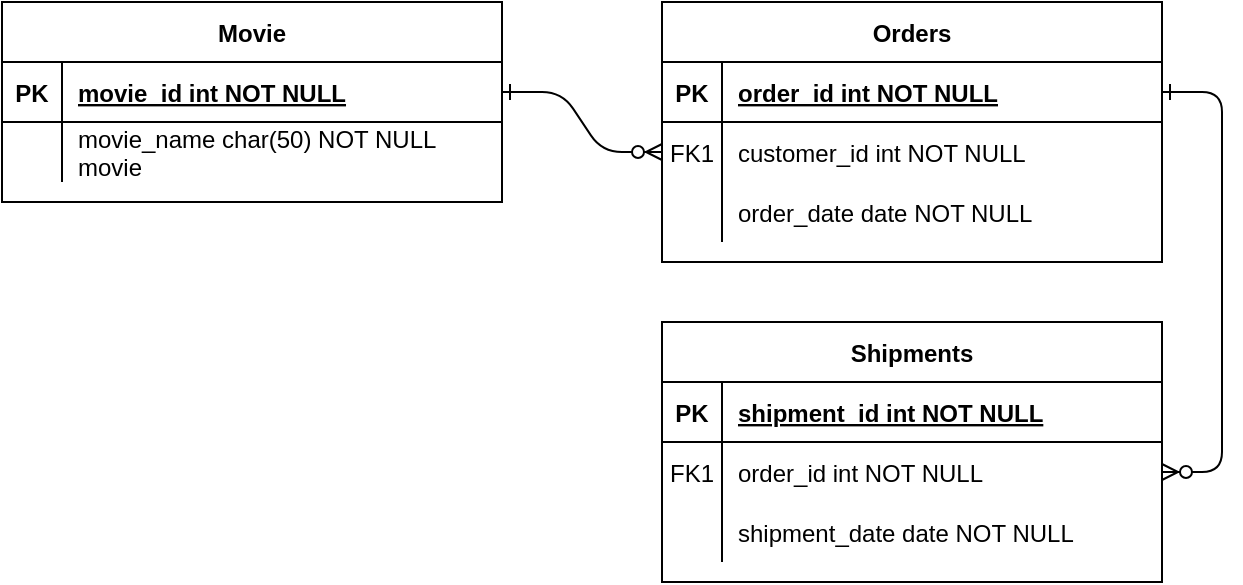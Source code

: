 <mxfile version="21.7.2" type="github" pages="2">
  <diagram id="R2lEEEUBdFMjLlhIrx00" name="Page-1">
    <mxGraphModel dx="1434" dy="758" grid="1" gridSize="10" guides="1" tooltips="1" connect="1" arrows="1" fold="1" page="1" pageScale="1" pageWidth="1920" pageHeight="1200" math="0" shadow="0" extFonts="Permanent Marker^https://fonts.googleapis.com/css?family=Permanent+Marker">
      <root>
        <mxCell id="0" />
        <mxCell id="1" parent="0" />
        <mxCell id="C-vyLk0tnHw3VtMMgP7b-1" value="" style="edgeStyle=entityRelationEdgeStyle;endArrow=ERzeroToMany;startArrow=ERone;endFill=1;startFill=0;" parent="1" source="C-vyLk0tnHw3VtMMgP7b-24" target="C-vyLk0tnHw3VtMMgP7b-6" edge="1">
          <mxGeometry width="100" height="100" relative="1" as="geometry">
            <mxPoint x="340" y="720" as="sourcePoint" />
            <mxPoint x="440" y="620" as="targetPoint" />
          </mxGeometry>
        </mxCell>
        <mxCell id="C-vyLk0tnHw3VtMMgP7b-12" value="" style="edgeStyle=entityRelationEdgeStyle;endArrow=ERzeroToMany;startArrow=ERone;endFill=1;startFill=0;" parent="1" source="C-vyLk0tnHw3VtMMgP7b-3" target="C-vyLk0tnHw3VtMMgP7b-17" edge="1">
          <mxGeometry width="100" height="100" relative="1" as="geometry">
            <mxPoint x="400" y="180" as="sourcePoint" />
            <mxPoint x="460" y="205" as="targetPoint" />
          </mxGeometry>
        </mxCell>
        <mxCell id="C-vyLk0tnHw3VtMMgP7b-2" value="Orders" style="shape=table;startSize=30;container=1;collapsible=1;childLayout=tableLayout;fixedRows=1;rowLines=0;fontStyle=1;align=center;resizeLast=1;" parent="1" vertex="1">
          <mxGeometry x="450" y="120" width="250" height="130" as="geometry" />
        </mxCell>
        <mxCell id="C-vyLk0tnHw3VtMMgP7b-3" value="" style="shape=partialRectangle;collapsible=0;dropTarget=0;pointerEvents=0;fillColor=none;points=[[0,0.5],[1,0.5]];portConstraint=eastwest;top=0;left=0;right=0;bottom=1;" parent="C-vyLk0tnHw3VtMMgP7b-2" vertex="1">
          <mxGeometry y="30" width="250" height="30" as="geometry" />
        </mxCell>
        <mxCell id="C-vyLk0tnHw3VtMMgP7b-4" value="PK" style="shape=partialRectangle;overflow=hidden;connectable=0;fillColor=none;top=0;left=0;bottom=0;right=0;fontStyle=1;" parent="C-vyLk0tnHw3VtMMgP7b-3" vertex="1">
          <mxGeometry width="30" height="30" as="geometry" />
        </mxCell>
        <mxCell id="C-vyLk0tnHw3VtMMgP7b-5" value="order_id int NOT NULL " style="shape=partialRectangle;overflow=hidden;connectable=0;fillColor=none;top=0;left=0;bottom=0;right=0;align=left;spacingLeft=6;fontStyle=5;" parent="C-vyLk0tnHw3VtMMgP7b-3" vertex="1">
          <mxGeometry x="30" width="220" height="30" as="geometry" />
        </mxCell>
        <mxCell id="C-vyLk0tnHw3VtMMgP7b-6" value="" style="shape=partialRectangle;collapsible=0;dropTarget=0;pointerEvents=0;fillColor=none;points=[[0,0.5],[1,0.5]];portConstraint=eastwest;top=0;left=0;right=0;bottom=0;" parent="C-vyLk0tnHw3VtMMgP7b-2" vertex="1">
          <mxGeometry y="60" width="250" height="30" as="geometry" />
        </mxCell>
        <mxCell id="C-vyLk0tnHw3VtMMgP7b-7" value="FK1" style="shape=partialRectangle;overflow=hidden;connectable=0;fillColor=none;top=0;left=0;bottom=0;right=0;" parent="C-vyLk0tnHw3VtMMgP7b-6" vertex="1">
          <mxGeometry width="30" height="30" as="geometry" />
        </mxCell>
        <mxCell id="C-vyLk0tnHw3VtMMgP7b-8" value="customer_id int NOT NULL" style="shape=partialRectangle;overflow=hidden;connectable=0;fillColor=none;top=0;left=0;bottom=0;right=0;align=left;spacingLeft=6;" parent="C-vyLk0tnHw3VtMMgP7b-6" vertex="1">
          <mxGeometry x="30" width="220" height="30" as="geometry" />
        </mxCell>
        <mxCell id="C-vyLk0tnHw3VtMMgP7b-9" value="" style="shape=partialRectangle;collapsible=0;dropTarget=0;pointerEvents=0;fillColor=none;points=[[0,0.5],[1,0.5]];portConstraint=eastwest;top=0;left=0;right=0;bottom=0;" parent="C-vyLk0tnHw3VtMMgP7b-2" vertex="1">
          <mxGeometry y="90" width="250" height="30" as="geometry" />
        </mxCell>
        <mxCell id="C-vyLk0tnHw3VtMMgP7b-10" value="" style="shape=partialRectangle;overflow=hidden;connectable=0;fillColor=none;top=0;left=0;bottom=0;right=0;" parent="C-vyLk0tnHw3VtMMgP7b-9" vertex="1">
          <mxGeometry width="30" height="30" as="geometry" />
        </mxCell>
        <mxCell id="C-vyLk0tnHw3VtMMgP7b-11" value="order_date date NOT NULL" style="shape=partialRectangle;overflow=hidden;connectable=0;fillColor=none;top=0;left=0;bottom=0;right=0;align=left;spacingLeft=6;" parent="C-vyLk0tnHw3VtMMgP7b-9" vertex="1">
          <mxGeometry x="30" width="220" height="30" as="geometry" />
        </mxCell>
        <mxCell id="C-vyLk0tnHw3VtMMgP7b-13" value="Shipments" style="shape=table;startSize=30;container=1;collapsible=1;childLayout=tableLayout;fixedRows=1;rowLines=0;fontStyle=1;align=center;resizeLast=1;" parent="1" vertex="1">
          <mxGeometry x="450" y="280" width="250" height="130" as="geometry" />
        </mxCell>
        <mxCell id="C-vyLk0tnHw3VtMMgP7b-14" value="" style="shape=partialRectangle;collapsible=0;dropTarget=0;pointerEvents=0;fillColor=none;points=[[0,0.5],[1,0.5]];portConstraint=eastwest;top=0;left=0;right=0;bottom=1;" parent="C-vyLk0tnHw3VtMMgP7b-13" vertex="1">
          <mxGeometry y="30" width="250" height="30" as="geometry" />
        </mxCell>
        <mxCell id="C-vyLk0tnHw3VtMMgP7b-15" value="PK" style="shape=partialRectangle;overflow=hidden;connectable=0;fillColor=none;top=0;left=0;bottom=0;right=0;fontStyle=1;" parent="C-vyLk0tnHw3VtMMgP7b-14" vertex="1">
          <mxGeometry width="30" height="30" as="geometry" />
        </mxCell>
        <mxCell id="C-vyLk0tnHw3VtMMgP7b-16" value="shipment_id int NOT NULL " style="shape=partialRectangle;overflow=hidden;connectable=0;fillColor=none;top=0;left=0;bottom=0;right=0;align=left;spacingLeft=6;fontStyle=5;" parent="C-vyLk0tnHw3VtMMgP7b-14" vertex="1">
          <mxGeometry x="30" width="220" height="30" as="geometry" />
        </mxCell>
        <mxCell id="C-vyLk0tnHw3VtMMgP7b-17" value="" style="shape=partialRectangle;collapsible=0;dropTarget=0;pointerEvents=0;fillColor=none;points=[[0,0.5],[1,0.5]];portConstraint=eastwest;top=0;left=0;right=0;bottom=0;" parent="C-vyLk0tnHw3VtMMgP7b-13" vertex="1">
          <mxGeometry y="60" width="250" height="30" as="geometry" />
        </mxCell>
        <mxCell id="C-vyLk0tnHw3VtMMgP7b-18" value="FK1" style="shape=partialRectangle;overflow=hidden;connectable=0;fillColor=none;top=0;left=0;bottom=0;right=0;" parent="C-vyLk0tnHw3VtMMgP7b-17" vertex="1">
          <mxGeometry width="30" height="30" as="geometry" />
        </mxCell>
        <mxCell id="C-vyLk0tnHw3VtMMgP7b-19" value="order_id int NOT NULL" style="shape=partialRectangle;overflow=hidden;connectable=0;fillColor=none;top=0;left=0;bottom=0;right=0;align=left;spacingLeft=6;" parent="C-vyLk0tnHw3VtMMgP7b-17" vertex="1">
          <mxGeometry x="30" width="220" height="30" as="geometry" />
        </mxCell>
        <mxCell id="C-vyLk0tnHw3VtMMgP7b-20" value="" style="shape=partialRectangle;collapsible=0;dropTarget=0;pointerEvents=0;fillColor=none;points=[[0,0.5],[1,0.5]];portConstraint=eastwest;top=0;left=0;right=0;bottom=0;" parent="C-vyLk0tnHw3VtMMgP7b-13" vertex="1">
          <mxGeometry y="90" width="250" height="30" as="geometry" />
        </mxCell>
        <mxCell id="C-vyLk0tnHw3VtMMgP7b-21" value="" style="shape=partialRectangle;overflow=hidden;connectable=0;fillColor=none;top=0;left=0;bottom=0;right=0;" parent="C-vyLk0tnHw3VtMMgP7b-20" vertex="1">
          <mxGeometry width="30" height="30" as="geometry" />
        </mxCell>
        <mxCell id="C-vyLk0tnHw3VtMMgP7b-22" value="shipment_date date NOT NULL" style="shape=partialRectangle;overflow=hidden;connectable=0;fillColor=none;top=0;left=0;bottom=0;right=0;align=left;spacingLeft=6;" parent="C-vyLk0tnHw3VtMMgP7b-20" vertex="1">
          <mxGeometry x="30" width="220" height="30" as="geometry" />
        </mxCell>
        <mxCell id="C-vyLk0tnHw3VtMMgP7b-23" value="Movie" style="shape=table;startSize=30;container=1;collapsible=1;childLayout=tableLayout;fixedRows=1;rowLines=0;fontStyle=1;align=center;resizeLast=1;" parent="1" vertex="1">
          <mxGeometry x="120" y="120" width="250" height="100" as="geometry" />
        </mxCell>
        <mxCell id="C-vyLk0tnHw3VtMMgP7b-24" value="" style="shape=partialRectangle;collapsible=0;dropTarget=0;pointerEvents=0;fillColor=none;points=[[0,0.5],[1,0.5]];portConstraint=eastwest;top=0;left=0;right=0;bottom=1;" parent="C-vyLk0tnHw3VtMMgP7b-23" vertex="1">
          <mxGeometry y="30" width="250" height="30" as="geometry" />
        </mxCell>
        <mxCell id="C-vyLk0tnHw3VtMMgP7b-25" value="PK" style="shape=partialRectangle;overflow=hidden;connectable=0;fillColor=none;top=0;left=0;bottom=0;right=0;fontStyle=1;" parent="C-vyLk0tnHw3VtMMgP7b-24" vertex="1">
          <mxGeometry width="30" height="30" as="geometry">
            <mxRectangle width="30" height="30" as="alternateBounds" />
          </mxGeometry>
        </mxCell>
        <mxCell id="C-vyLk0tnHw3VtMMgP7b-26" value="movie_id int NOT NULL " style="shape=partialRectangle;overflow=hidden;connectable=0;fillColor=none;top=0;left=0;bottom=0;right=0;align=left;spacingLeft=6;fontStyle=5;" parent="C-vyLk0tnHw3VtMMgP7b-24" vertex="1">
          <mxGeometry x="30" width="220" height="30" as="geometry">
            <mxRectangle width="220" height="30" as="alternateBounds" />
          </mxGeometry>
        </mxCell>
        <mxCell id="C-vyLk0tnHw3VtMMgP7b-27" value="" style="shape=partialRectangle;collapsible=0;dropTarget=0;pointerEvents=0;fillColor=none;points=[[0,0.5],[1,0.5]];portConstraint=eastwest;top=0;left=0;right=0;bottom=0;" parent="C-vyLk0tnHw3VtMMgP7b-23" vertex="1">
          <mxGeometry y="60" width="250" height="30" as="geometry" />
        </mxCell>
        <mxCell id="C-vyLk0tnHw3VtMMgP7b-28" value="" style="shape=partialRectangle;overflow=hidden;connectable=0;fillColor=none;top=0;left=0;bottom=0;right=0;" parent="C-vyLk0tnHw3VtMMgP7b-27" vertex="1">
          <mxGeometry width="30" height="30" as="geometry">
            <mxRectangle width="30" height="30" as="alternateBounds" />
          </mxGeometry>
        </mxCell>
        <mxCell id="C-vyLk0tnHw3VtMMgP7b-29" value="movie_name char(50) NOT NULL&#xa;movie" style="shape=partialRectangle;overflow=hidden;connectable=0;fillColor=none;top=0;left=0;bottom=0;right=0;align=left;spacingLeft=6;" parent="C-vyLk0tnHw3VtMMgP7b-27" vertex="1">
          <mxGeometry x="30" width="220" height="30" as="geometry">
            <mxRectangle width="220" height="30" as="alternateBounds" />
          </mxGeometry>
        </mxCell>
      </root>
    </mxGraphModel>
  </diagram>
  <diagram id="WCw_WDPIwAWpa5P9CkKF" name="페이지-2">
    <mxGraphModel dx="1074" dy="757" grid="1" gridSize="10" guides="1" tooltips="1" connect="1" arrows="1" fold="1" page="1" pageScale="1" pageWidth="1920" pageHeight="1200" math="0" shadow="0">
      <root>
        <mxCell id="0" />
        <mxCell id="1" parent="0" />
        <mxCell id="7LW9kN1yhtRbwXCHtq7O-12" value="" style="group" vertex="1" connectable="0" parent="1">
          <mxGeometry x="450" y="370" width="200" height="230" as="geometry" />
        </mxCell>
        <mxCell id="7LW9kN1yhtRbwXCHtq7O-10" value="영화번호" style="swimlane;whiteSpace=wrap;html=1;" vertex="1" parent="7LW9kN1yhtRbwXCHtq7O-12">
          <mxGeometry y="30" width="200" height="200" as="geometry" />
        </mxCell>
        <mxCell id="7LW9kN1yhtRbwXCHtq7O-19" value="&lt;p&gt;제목&lt;br&gt;감독&lt;br&gt;제작연도&lt;br&gt;장르&lt;br&gt;배우&lt;br&gt;등급&lt;br&gt;평점&lt;br&gt;상영시간&lt;br&gt;개봉일&lt;/p&gt;&lt;pre&gt;&lt;br&gt;&lt;/pre&gt;" style="text;html=1;align=center;verticalAlign=middle;resizable=0;points=[];autosize=1;strokeColor=none;fillColor=none;" vertex="1" parent="7LW9kN1yhtRbwXCHtq7O-10">
          <mxGeometry x="60" y="20" width="70" height="190" as="geometry" />
        </mxCell>
        <mxCell id="7LW9kN1yhtRbwXCHtq7O-11" value="영화" style="text;html=1;strokeColor=none;fillColor=none;align=center;verticalAlign=middle;whiteSpace=wrap;rounded=0;" vertex="1" parent="7LW9kN1yhtRbwXCHtq7O-12">
          <mxGeometry width="60" height="30" as="geometry" />
        </mxCell>
        <mxCell id="7LW9kN1yhtRbwXCHtq7O-13" value="" style="group" vertex="1" connectable="0" parent="1">
          <mxGeometry x="560" y="640" width="650" height="410" as="geometry" />
        </mxCell>
        <mxCell id="7LW9kN1yhtRbwXCHtq7O-39" value="" style="group" vertex="1" connectable="0" parent="7LW9kN1yhtRbwXCHtq7O-13">
          <mxGeometry x="20" y="50" width="180" height="100" as="geometry" />
        </mxCell>
        <mxCell id="7LW9kN1yhtRbwXCHtq7O-25" value="배우번호" style="swimlane;whiteSpace=wrap;html=1;startSize=23;" vertex="1" parent="7LW9kN1yhtRbwXCHtq7O-39">
          <mxGeometry y="30" width="180" height="70" as="geometry" />
        </mxCell>
        <mxCell id="7LW9kN1yhtRbwXCHtq7O-26" value="배우명" style="text;html=1;align=center;verticalAlign=middle;resizable=0;points=[];autosize=1;strokeColor=none;fillColor=none;" vertex="1" parent="7LW9kN1yhtRbwXCHtq7O-25">
          <mxGeometry x="60" y="30" width="60" height="30" as="geometry" />
        </mxCell>
        <mxCell id="7LW9kN1yhtRbwXCHtq7O-27" value="배우" style="text;html=1;strokeColor=none;fillColor=none;align=center;verticalAlign=middle;whiteSpace=wrap;rounded=0;" vertex="1" parent="7LW9kN1yhtRbwXCHtq7O-39">
          <mxGeometry width="60" height="30" as="geometry" />
        </mxCell>
        <mxCell id="7LW9kN1yhtRbwXCHtq7O-40" value="" style="group" vertex="1" connectable="0" parent="7LW9kN1yhtRbwXCHtq7O-13">
          <mxGeometry x="250" y="50" width="180" height="100" as="geometry" />
        </mxCell>
        <mxCell id="7LW9kN1yhtRbwXCHtq7O-41" value="등급 번호" style="swimlane;whiteSpace=wrap;html=1;startSize=23;" vertex="1" parent="7LW9kN1yhtRbwXCHtq7O-40">
          <mxGeometry y="30" width="180" height="70" as="geometry" />
        </mxCell>
        <mxCell id="7LW9kN1yhtRbwXCHtq7O-42" value="등급명" style="text;html=1;align=center;verticalAlign=middle;resizable=0;points=[];autosize=1;strokeColor=none;fillColor=none;" vertex="1" parent="7LW9kN1yhtRbwXCHtq7O-41">
          <mxGeometry x="60" y="30" width="60" height="30" as="geometry" />
        </mxCell>
        <mxCell id="7LW9kN1yhtRbwXCHtq7O-43" value="등급" style="text;html=1;strokeColor=none;fillColor=none;align=center;verticalAlign=middle;whiteSpace=wrap;rounded=0;" vertex="1" parent="7LW9kN1yhtRbwXCHtq7O-40">
          <mxGeometry width="60" height="30" as="geometry" />
        </mxCell>
        <mxCell id="7LW9kN1yhtRbwXCHtq7O-14" value="장르번호" style="swimlane;whiteSpace=wrap;html=1;" vertex="1" parent="7LW9kN1yhtRbwXCHtq7O-13">
          <mxGeometry x="-200" y="80" width="180" height="70" as="geometry" />
        </mxCell>
        <mxCell id="7LW9kN1yhtRbwXCHtq7O-20" value="장르명" style="text;html=1;align=center;verticalAlign=middle;resizable=0;points=[];autosize=1;strokeColor=none;fillColor=none;" vertex="1" parent="7LW9kN1yhtRbwXCHtq7O-14">
          <mxGeometry x="60" y="30" width="60" height="30" as="geometry" />
        </mxCell>
        <mxCell id="7LW9kN1yhtRbwXCHtq7O-15" value="장르" style="text;html=1;strokeColor=none;fillColor=none;align=center;verticalAlign=middle;whiteSpace=wrap;rounded=0;" vertex="1" parent="7LW9kN1yhtRbwXCHtq7O-13">
          <mxGeometry x="-200" y="50" width="60" height="30" as="geometry" />
        </mxCell>
        <mxCell id="7LW9kN1yhtRbwXCHtq7O-44" value="" style="group" vertex="1" connectable="0" parent="7LW9kN1yhtRbwXCHtq7O-13">
          <mxGeometry x="470" y="50" width="180" height="100" as="geometry" />
        </mxCell>
        <mxCell id="7LW9kN1yhtRbwXCHtq7O-45" value="감독 번호" style="swimlane;whiteSpace=wrap;html=1;startSize=23;" vertex="1" parent="7LW9kN1yhtRbwXCHtq7O-44">
          <mxGeometry y="30" width="180" height="70" as="geometry" />
        </mxCell>
        <mxCell id="7LW9kN1yhtRbwXCHtq7O-46" value="감독명" style="text;html=1;align=center;verticalAlign=middle;resizable=0;points=[];autosize=1;strokeColor=none;fillColor=none;" vertex="1" parent="7LW9kN1yhtRbwXCHtq7O-45">
          <mxGeometry x="60" y="30" width="60" height="30" as="geometry" />
        </mxCell>
        <mxCell id="7LW9kN1yhtRbwXCHtq7O-47" value="감독" style="text;html=1;strokeColor=none;fillColor=none;align=center;verticalAlign=middle;whiteSpace=wrap;rounded=0;" vertex="1" parent="7LW9kN1yhtRbwXCHtq7O-44">
          <mxGeometry width="60" height="30" as="geometry" />
        </mxCell>
        <mxCell id="7LW9kN1yhtRbwXCHtq7O-16" value="" style="group" vertex="1" connectable="0" parent="1">
          <mxGeometry x="840" y="360" width="200" height="230" as="geometry" />
        </mxCell>
        <mxCell id="7LW9kN1yhtRbwXCHtq7O-17" value="아이디" style="swimlane;whiteSpace=wrap;html=1;" vertex="1" parent="7LW9kN1yhtRbwXCHtq7O-16">
          <mxGeometry y="30" width="200" height="200" as="geometry" />
        </mxCell>
        <mxCell id="7LW9kN1yhtRbwXCHtq7O-21" value="이메일&lt;br&gt;비밀번호&lt;br&gt;결제정보&lt;br&gt;리뷰&lt;br&gt;시청정보" style="text;html=1;align=center;verticalAlign=middle;resizable=0;points=[];autosize=1;strokeColor=none;fillColor=none;" vertex="1" parent="7LW9kN1yhtRbwXCHtq7O-17">
          <mxGeometry x="60" y="40" width="70" height="90" as="geometry" />
        </mxCell>
        <mxCell id="7LW9kN1yhtRbwXCHtq7O-18" value="회원" style="text;html=1;strokeColor=none;fillColor=none;align=center;verticalAlign=middle;whiteSpace=wrap;rounded=0;" vertex="1" parent="7LW9kN1yhtRbwXCHtq7O-16">
          <mxGeometry width="60" height="30" as="geometry" />
        </mxCell>
      </root>
    </mxGraphModel>
  </diagram>
</mxfile>
